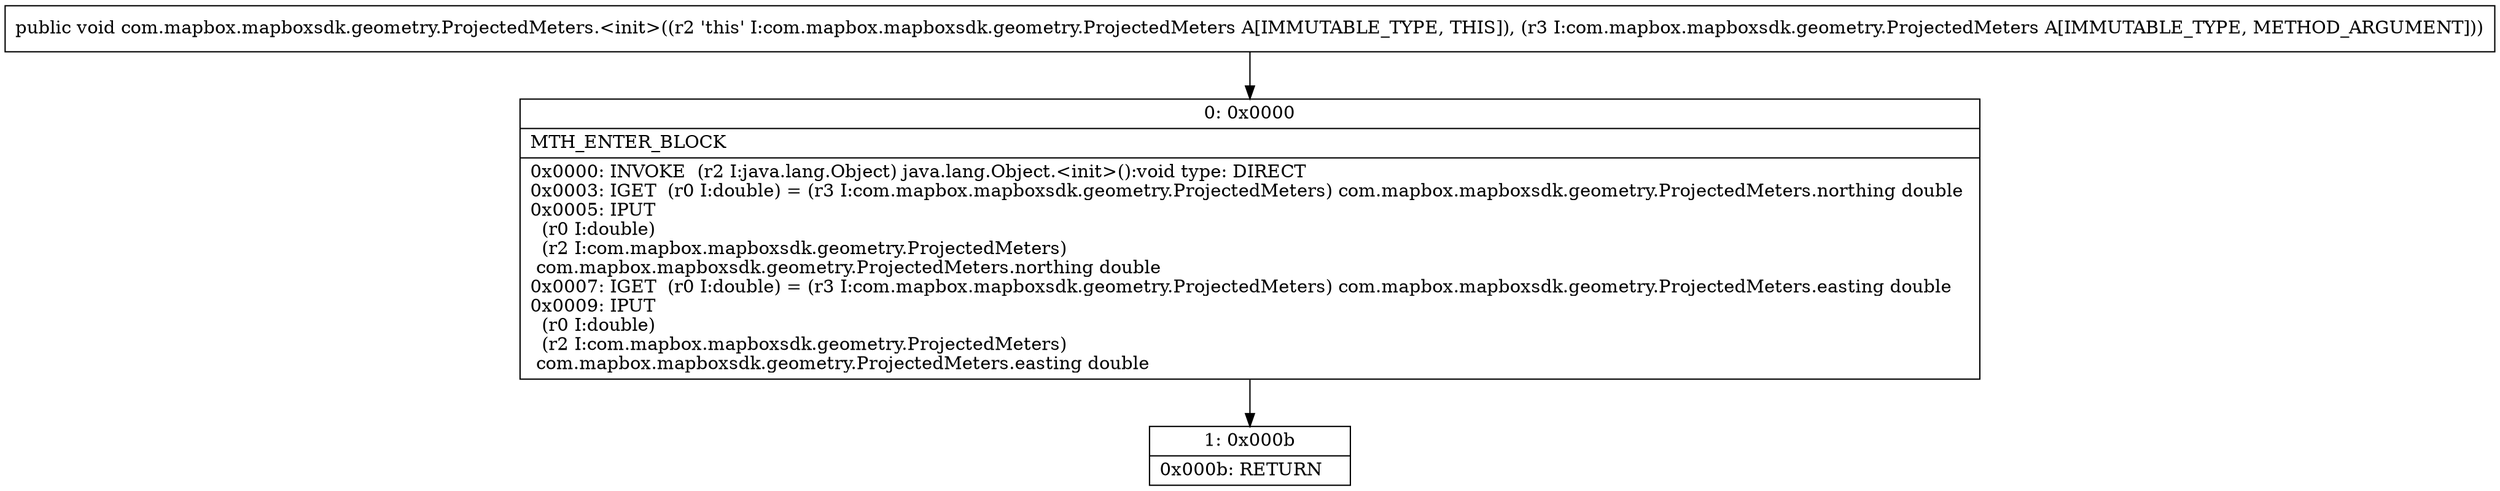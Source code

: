 digraph "CFG forcom.mapbox.mapboxsdk.geometry.ProjectedMeters.\<init\>(Lcom\/mapbox\/mapboxsdk\/geometry\/ProjectedMeters;)V" {
Node_0 [shape=record,label="{0\:\ 0x0000|MTH_ENTER_BLOCK\l|0x0000: INVOKE  (r2 I:java.lang.Object) java.lang.Object.\<init\>():void type: DIRECT \l0x0003: IGET  (r0 I:double) = (r3 I:com.mapbox.mapboxsdk.geometry.ProjectedMeters) com.mapbox.mapboxsdk.geometry.ProjectedMeters.northing double \l0x0005: IPUT  \l  (r0 I:double)\l  (r2 I:com.mapbox.mapboxsdk.geometry.ProjectedMeters)\l com.mapbox.mapboxsdk.geometry.ProjectedMeters.northing double \l0x0007: IGET  (r0 I:double) = (r3 I:com.mapbox.mapboxsdk.geometry.ProjectedMeters) com.mapbox.mapboxsdk.geometry.ProjectedMeters.easting double \l0x0009: IPUT  \l  (r0 I:double)\l  (r2 I:com.mapbox.mapboxsdk.geometry.ProjectedMeters)\l com.mapbox.mapboxsdk.geometry.ProjectedMeters.easting double \l}"];
Node_1 [shape=record,label="{1\:\ 0x000b|0x000b: RETURN   \l}"];
MethodNode[shape=record,label="{public void com.mapbox.mapboxsdk.geometry.ProjectedMeters.\<init\>((r2 'this' I:com.mapbox.mapboxsdk.geometry.ProjectedMeters A[IMMUTABLE_TYPE, THIS]), (r3 I:com.mapbox.mapboxsdk.geometry.ProjectedMeters A[IMMUTABLE_TYPE, METHOD_ARGUMENT])) }"];
MethodNode -> Node_0;
Node_0 -> Node_1;
}

